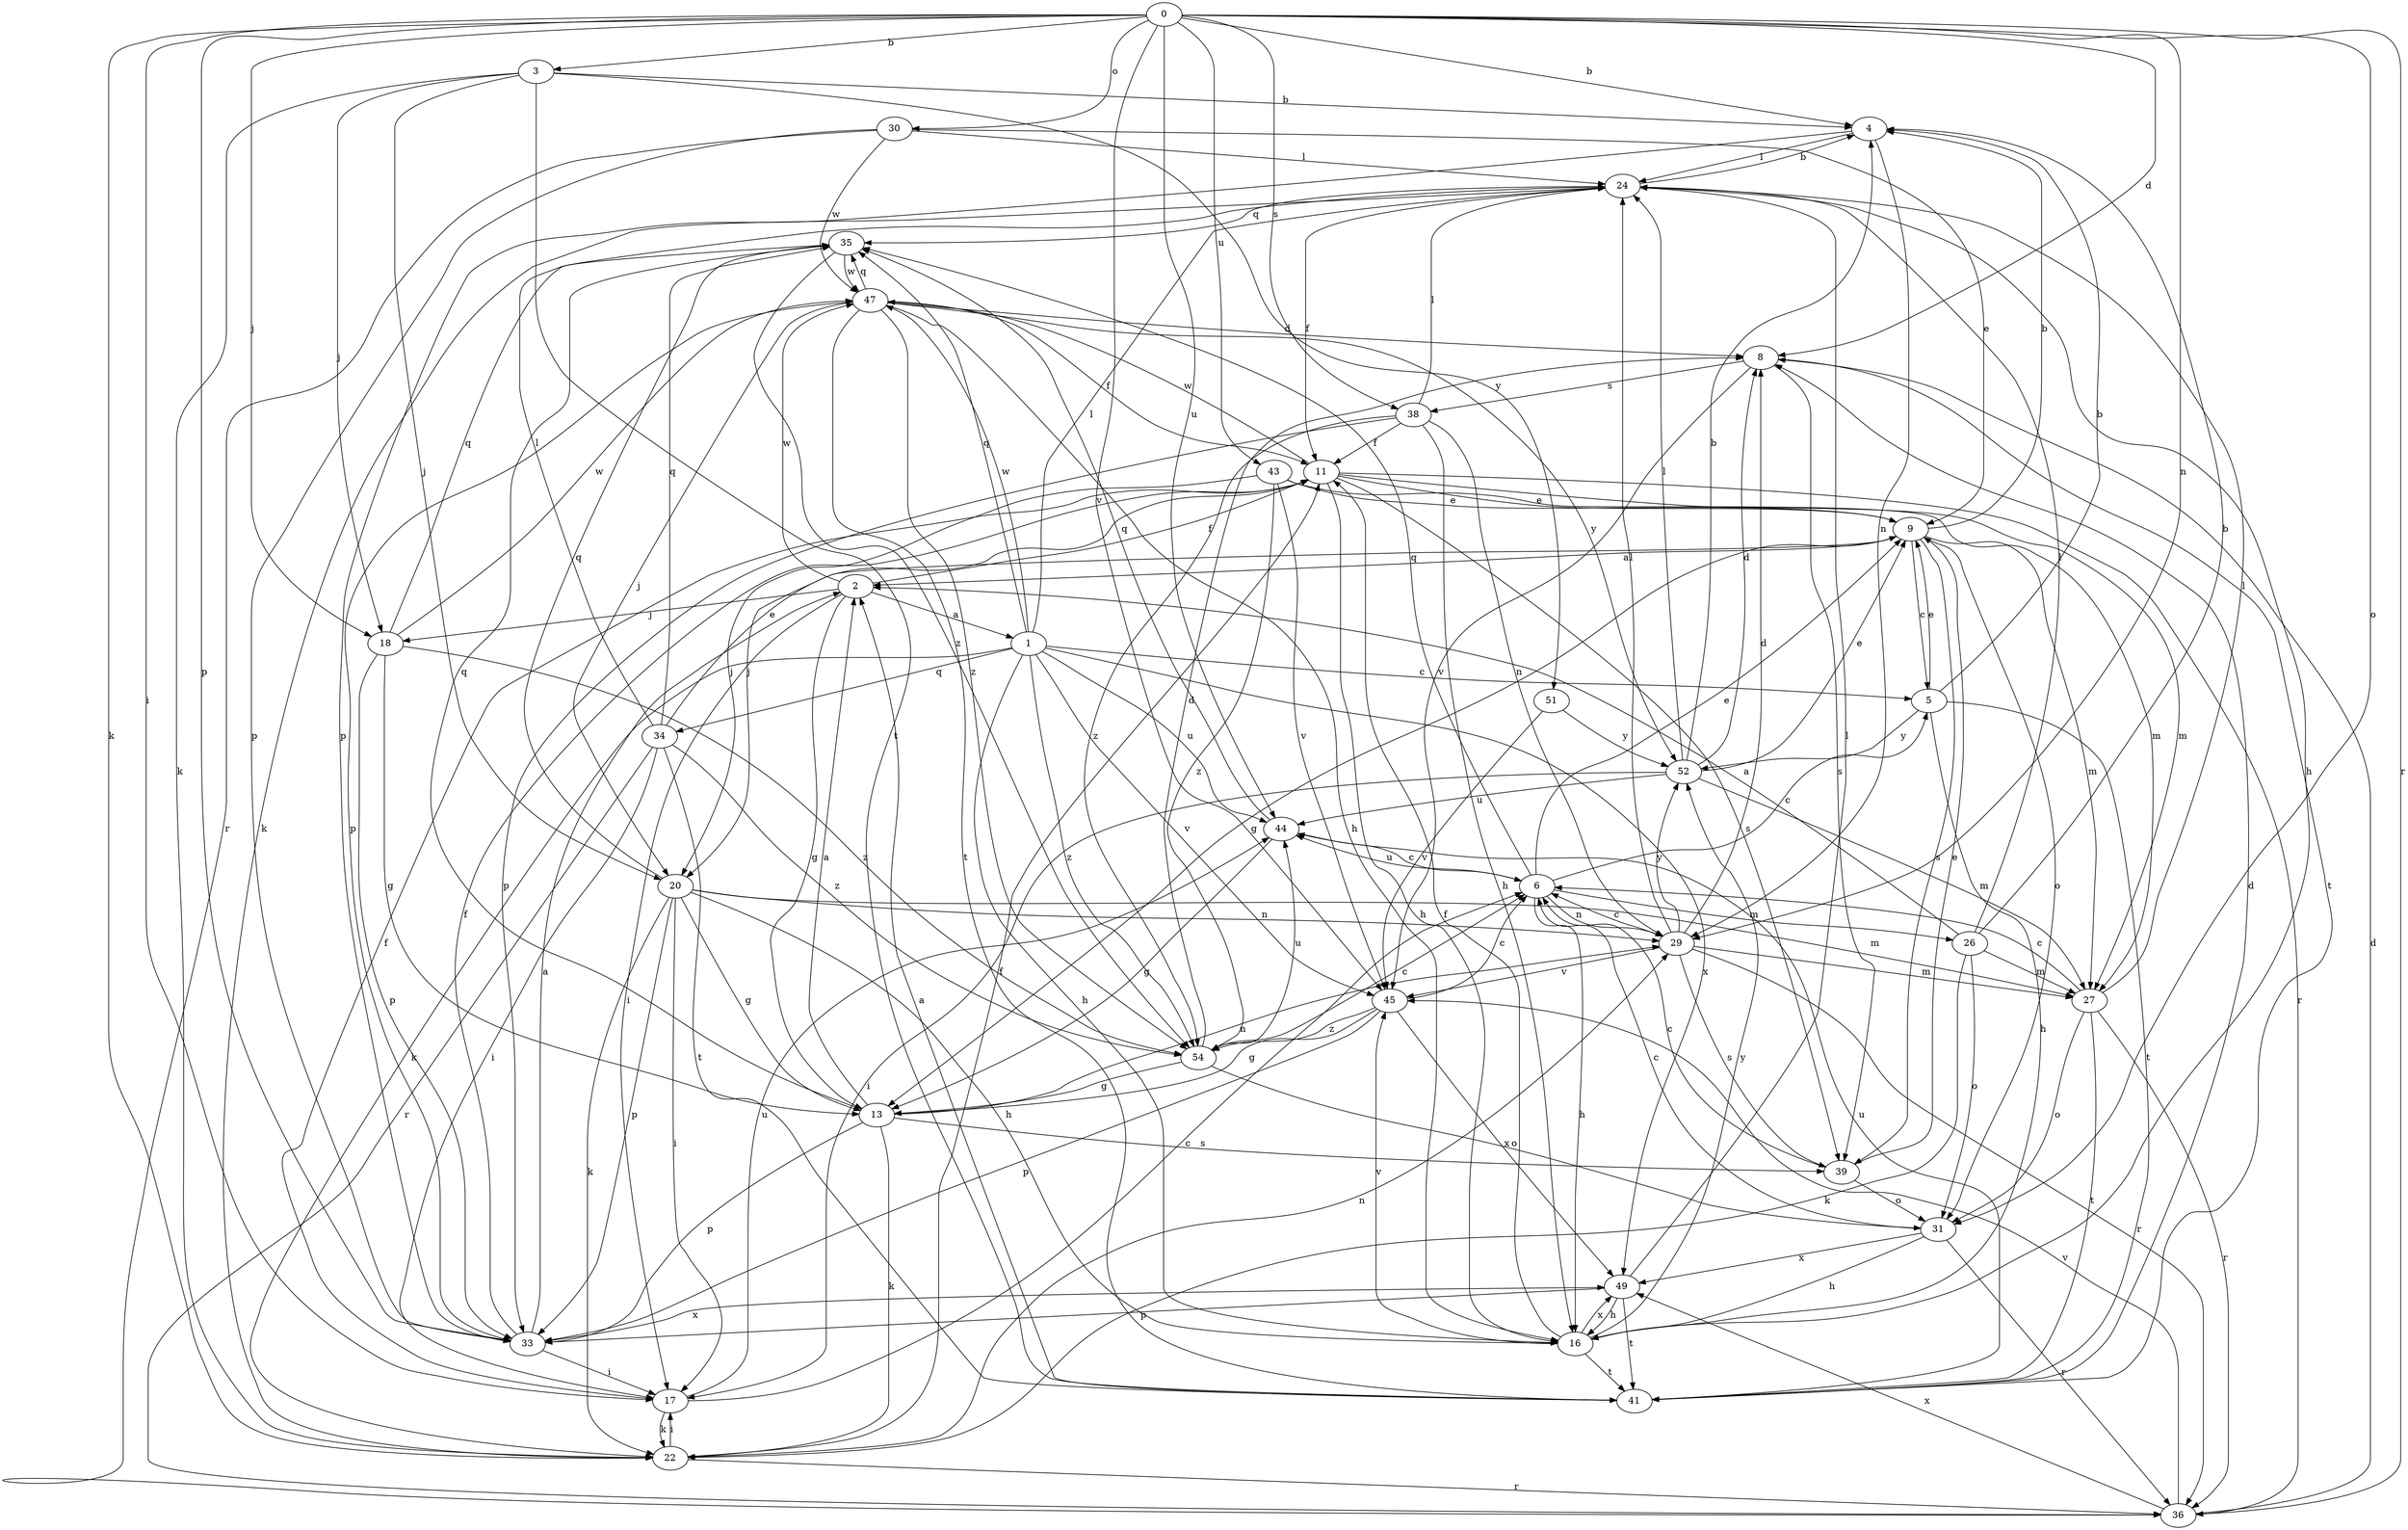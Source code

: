strict digraph  {
0;
1;
2;
3;
4;
5;
6;
8;
9;
11;
13;
16;
17;
18;
20;
22;
24;
26;
27;
29;
30;
31;
33;
34;
35;
36;
38;
39;
41;
43;
44;
45;
47;
49;
51;
52;
54;
0 -> 3  [label=b];
0 -> 4  [label=b];
0 -> 8  [label=d];
0 -> 17  [label=i];
0 -> 18  [label=j];
0 -> 22  [label=k];
0 -> 29  [label=n];
0 -> 30  [label=o];
0 -> 31  [label=o];
0 -> 33  [label=p];
0 -> 36  [label=r];
0 -> 38  [label=s];
0 -> 43  [label=u];
0 -> 44  [label=u];
0 -> 45  [label=v];
1 -> 5  [label=c];
1 -> 16  [label=h];
1 -> 22  [label=k];
1 -> 24  [label=l];
1 -> 34  [label=q];
1 -> 35  [label=q];
1 -> 44  [label=u];
1 -> 45  [label=v];
1 -> 47  [label=w];
1 -> 49  [label=x];
1 -> 54  [label=z];
2 -> 1  [label=a];
2 -> 11  [label=f];
2 -> 13  [label=g];
2 -> 17  [label=i];
2 -> 18  [label=j];
2 -> 47  [label=w];
3 -> 4  [label=b];
3 -> 18  [label=j];
3 -> 20  [label=j];
3 -> 22  [label=k];
3 -> 41  [label=t];
3 -> 51  [label=y];
4 -> 24  [label=l];
4 -> 29  [label=n];
4 -> 33  [label=p];
5 -> 4  [label=b];
5 -> 9  [label=e];
5 -> 16  [label=h];
5 -> 41  [label=t];
5 -> 52  [label=y];
6 -> 5  [label=c];
6 -> 9  [label=e];
6 -> 16  [label=h];
6 -> 26  [label=m];
6 -> 29  [label=n];
6 -> 35  [label=q];
6 -> 44  [label=u];
8 -> 38  [label=s];
8 -> 39  [label=s];
8 -> 41  [label=t];
8 -> 45  [label=v];
9 -> 2  [label=a];
9 -> 4  [label=b];
9 -> 5  [label=c];
9 -> 13  [label=g];
9 -> 27  [label=m];
9 -> 31  [label=o];
9 -> 39  [label=s];
11 -> 9  [label=e];
11 -> 16  [label=h];
11 -> 20  [label=j];
11 -> 27  [label=m];
11 -> 36  [label=r];
11 -> 39  [label=s];
11 -> 47  [label=w];
13 -> 2  [label=a];
13 -> 22  [label=k];
13 -> 29  [label=n];
13 -> 33  [label=p];
13 -> 35  [label=q];
13 -> 39  [label=s];
16 -> 11  [label=f];
16 -> 41  [label=t];
16 -> 45  [label=v];
16 -> 49  [label=x];
16 -> 52  [label=y];
17 -> 6  [label=c];
17 -> 11  [label=f];
17 -> 22  [label=k];
17 -> 44  [label=u];
18 -> 13  [label=g];
18 -> 33  [label=p];
18 -> 35  [label=q];
18 -> 47  [label=w];
18 -> 54  [label=z];
20 -> 13  [label=g];
20 -> 16  [label=h];
20 -> 17  [label=i];
20 -> 22  [label=k];
20 -> 27  [label=m];
20 -> 29  [label=n];
20 -> 33  [label=p];
20 -> 35  [label=q];
22 -> 11  [label=f];
22 -> 17  [label=i];
22 -> 29  [label=n];
22 -> 36  [label=r];
24 -> 4  [label=b];
24 -> 11  [label=f];
24 -> 16  [label=h];
24 -> 22  [label=k];
24 -> 35  [label=q];
26 -> 2  [label=a];
26 -> 4  [label=b];
26 -> 22  [label=k];
26 -> 24  [label=l];
26 -> 27  [label=m];
26 -> 31  [label=o];
27 -> 6  [label=c];
27 -> 24  [label=l];
27 -> 31  [label=o];
27 -> 36  [label=r];
27 -> 41  [label=t];
29 -> 6  [label=c];
29 -> 8  [label=d];
29 -> 24  [label=l];
29 -> 27  [label=m];
29 -> 36  [label=r];
29 -> 39  [label=s];
29 -> 45  [label=v];
29 -> 52  [label=y];
30 -> 9  [label=e];
30 -> 24  [label=l];
30 -> 33  [label=p];
30 -> 36  [label=r];
30 -> 47  [label=w];
31 -> 6  [label=c];
31 -> 16  [label=h];
31 -> 36  [label=r];
31 -> 49  [label=x];
33 -> 2  [label=a];
33 -> 11  [label=f];
33 -> 17  [label=i];
33 -> 49  [label=x];
34 -> 9  [label=e];
34 -> 17  [label=i];
34 -> 24  [label=l];
34 -> 35  [label=q];
34 -> 36  [label=r];
34 -> 41  [label=t];
34 -> 54  [label=z];
35 -> 47  [label=w];
35 -> 54  [label=z];
36 -> 8  [label=d];
36 -> 45  [label=v];
36 -> 49  [label=x];
38 -> 11  [label=f];
38 -> 16  [label=h];
38 -> 24  [label=l];
38 -> 29  [label=n];
38 -> 33  [label=p];
38 -> 54  [label=z];
39 -> 6  [label=c];
39 -> 9  [label=e];
39 -> 31  [label=o];
41 -> 2  [label=a];
41 -> 8  [label=d];
41 -> 44  [label=u];
43 -> 9  [label=e];
43 -> 20  [label=j];
43 -> 27  [label=m];
43 -> 45  [label=v];
43 -> 54  [label=z];
44 -> 6  [label=c];
44 -> 13  [label=g];
44 -> 35  [label=q];
45 -> 6  [label=c];
45 -> 13  [label=g];
45 -> 33  [label=p];
45 -> 49  [label=x];
45 -> 54  [label=z];
47 -> 8  [label=d];
47 -> 11  [label=f];
47 -> 16  [label=h];
47 -> 20  [label=j];
47 -> 33  [label=p];
47 -> 35  [label=q];
47 -> 41  [label=t];
47 -> 52  [label=y];
47 -> 54  [label=z];
49 -> 16  [label=h];
49 -> 24  [label=l];
49 -> 33  [label=p];
49 -> 41  [label=t];
51 -> 45  [label=v];
51 -> 52  [label=y];
52 -> 4  [label=b];
52 -> 8  [label=d];
52 -> 9  [label=e];
52 -> 17  [label=i];
52 -> 24  [label=l];
52 -> 27  [label=m];
52 -> 44  [label=u];
54 -> 6  [label=c];
54 -> 8  [label=d];
54 -> 13  [label=g];
54 -> 31  [label=o];
54 -> 44  [label=u];
}

